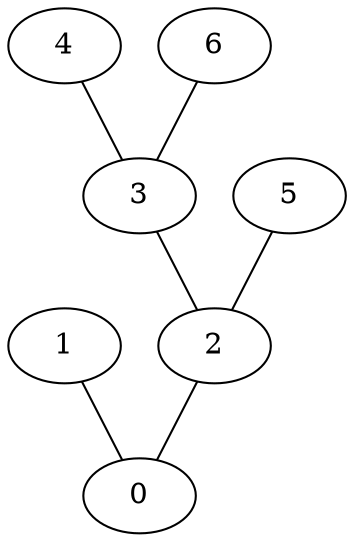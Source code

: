 graph {
    0 [ label = "0" ]
    1 [ label = "1" ]
    2 [ label = "2" ]
    3 [ label = "3" ]
    4 [ label = "4" ]
    5 [ label = "5" ]
    6 [ label = "6" ]
    1 -- 0 [ ]
    3 -- 2 [ ]
    5 -- 2 [ ]
    2 -- 0 [ ]
    6 -- 3 [ ]
    4 -- 3 [ ]
}
